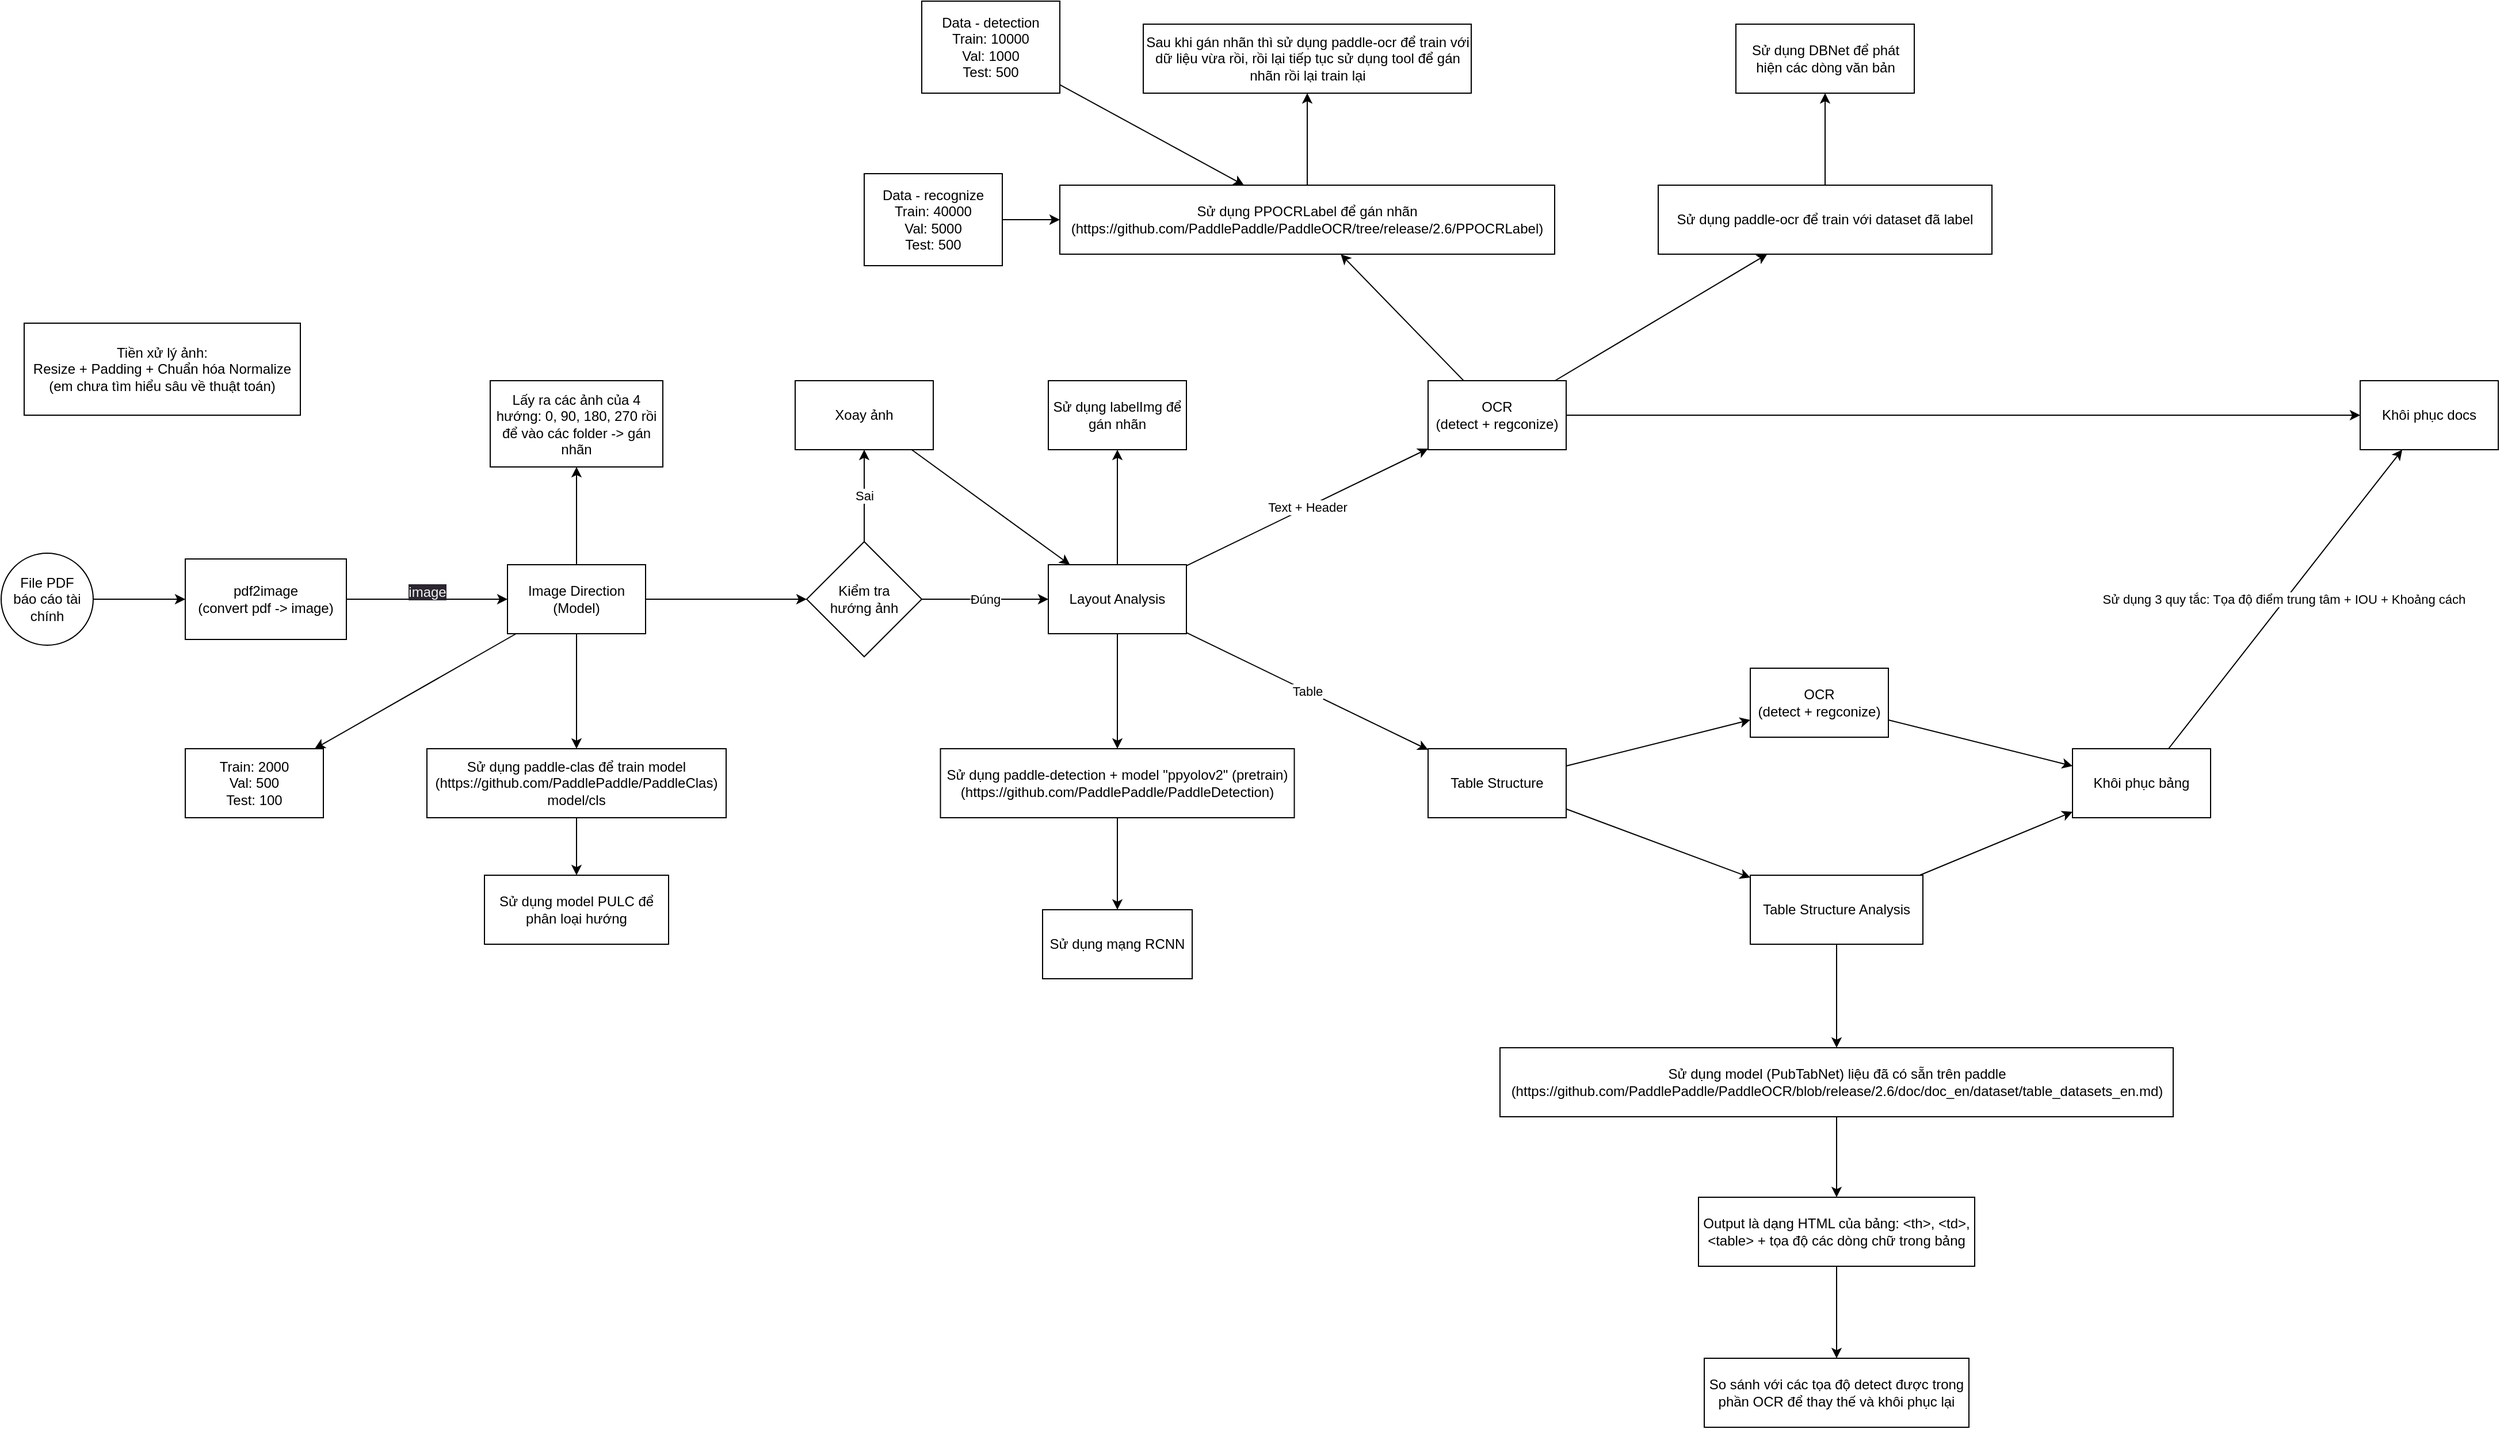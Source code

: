 <mxfile>
    <diagram id="akY1FRD0TtEy-9uE2H6J" name="Page-1">
        <mxGraphModel dx="954" dy="678" grid="1" gridSize="10" guides="1" tooltips="1" connect="1" arrows="1" fold="1" page="1" pageScale="1" pageWidth="4681" pageHeight="3300" math="0" shadow="0">
            <root>
                <mxCell id="0"/>
                <mxCell id="1" parent="0"/>
                <mxCell id="17" value="" style="edgeStyle=none;html=1;" parent="1" source="15" target="16" edge="1">
                    <mxGeometry relative="1" as="geometry"/>
                </mxCell>
                <mxCell id="15" value="File PDF&lt;br&gt;báo cáo tài chính" style="ellipse;whiteSpace=wrap;html=1;aspect=fixed;rounded=0;" parent="1" vertex="1">
                    <mxGeometry x="540" y="1480" width="80" height="80" as="geometry"/>
                </mxCell>
                <mxCell id="22" value="&#10;&lt;span style=&quot;color: rgb(240, 240, 240); font-family: Helvetica; font-size: 12px; font-style: normal; font-variant-ligatures: normal; font-variant-caps: normal; font-weight: 400; letter-spacing: normal; orphans: 2; text-align: center; text-indent: 0px; text-transform: none; widows: 2; word-spacing: 0px; -webkit-text-stroke-width: 0px; background-color: rgb(42, 37, 47); text-decoration-thickness: initial; text-decoration-style: initial; text-decoration-color: initial; float: none; display: inline !important;&quot;&gt;image&lt;/span&gt;&#10;&#10;" style="edgeStyle=none;html=1;" parent="1" source="16" target="21" edge="1">
                    <mxGeometry relative="1" as="geometry"/>
                </mxCell>
                <mxCell id="16" value="pdf2image&lt;br&gt;(convert pdf -&amp;gt; image)" style="whiteSpace=wrap;html=1;rounded=0;" parent="1" vertex="1">
                    <mxGeometry x="700" y="1485" width="140" height="70" as="geometry"/>
                </mxCell>
                <mxCell id="26" value="" style="edgeStyle=none;html=1;" parent="1" source="21" target="25" edge="1">
                    <mxGeometry relative="1" as="geometry"/>
                </mxCell>
                <mxCell id="33" value="" style="edgeStyle=none;html=1;" parent="1" source="21" target="32" edge="1">
                    <mxGeometry relative="1" as="geometry"/>
                </mxCell>
                <mxCell id="35" value="" style="edgeStyle=none;html=1;" parent="1" source="21" target="34" edge="1">
                    <mxGeometry relative="1" as="geometry"/>
                </mxCell>
                <mxCell id="36" style="edgeStyle=none;html=1;" parent="1" source="21" target="37" edge="1">
                    <mxGeometry relative="1" as="geometry">
                        <mxPoint x="820" y="1640" as="targetPoint"/>
                    </mxGeometry>
                </mxCell>
                <mxCell id="21" value="Image Direction&lt;br&gt;(Model)" style="whiteSpace=wrap;html=1;rounded=0;" parent="1" vertex="1">
                    <mxGeometry x="980" y="1490" width="120" height="60" as="geometry"/>
                </mxCell>
                <mxCell id="28" value="Đúng" style="edgeStyle=none;html=1;" parent="1" source="25" target="27" edge="1">
                    <mxGeometry relative="1" as="geometry"/>
                </mxCell>
                <mxCell id="30" value="Sai" style="edgeStyle=none;html=1;" parent="1" source="25" target="29" edge="1">
                    <mxGeometry relative="1" as="geometry"/>
                </mxCell>
                <mxCell id="25" value="Kiểm tra&lt;br&gt;hướng ảnh" style="rhombus;whiteSpace=wrap;html=1;rounded=0;" parent="1" vertex="1">
                    <mxGeometry x="1240" y="1470" width="100" height="100" as="geometry"/>
                </mxCell>
                <mxCell id="39" value="" style="edgeStyle=none;html=1;" parent="1" source="27" target="38" edge="1">
                    <mxGeometry relative="1" as="geometry"/>
                </mxCell>
                <mxCell id="41" value="" style="edgeStyle=none;html=1;" parent="1" source="27" target="40" edge="1">
                    <mxGeometry relative="1" as="geometry"/>
                </mxCell>
                <mxCell id="43" value="Text + Header" style="edgeStyle=none;html=1;" parent="1" source="27" target="42" edge="1">
                    <mxGeometry relative="1" as="geometry"/>
                </mxCell>
                <mxCell id="57" value="Table" style="edgeStyle=none;html=1;" parent="1" source="27" target="58" edge="1">
                    <mxGeometry relative="1" as="geometry">
                        <mxPoint x="1780" y="1640" as="targetPoint"/>
                    </mxGeometry>
                </mxCell>
                <mxCell id="27" value="Layout Analysis" style="whiteSpace=wrap;html=1;rounded=0;" parent="1" vertex="1">
                    <mxGeometry x="1450" y="1490" width="120" height="60" as="geometry"/>
                </mxCell>
                <mxCell id="31" style="edgeStyle=none;html=1;" parent="1" source="29" target="27" edge="1">
                    <mxGeometry relative="1" as="geometry"/>
                </mxCell>
                <mxCell id="29" value="Xoay ảnh" style="whiteSpace=wrap;html=1;rounded=0;" parent="1" vertex="1">
                    <mxGeometry x="1230" y="1330" width="120" height="60" as="geometry"/>
                </mxCell>
                <mxCell id="32" value="Lấy ra các ảnh của 4 hướng: 0, 90, 180, 270 rồi để vào các folder -&amp;gt; gán nhãn" style="whiteSpace=wrap;html=1;rounded=0;" parent="1" vertex="1">
                    <mxGeometry x="965" y="1330" width="150" height="75" as="geometry"/>
                </mxCell>
                <mxCell id="78" style="edgeStyle=none;html=1;" parent="1" source="34" target="79" edge="1">
                    <mxGeometry relative="1" as="geometry">
                        <mxPoint x="1040" y="1770" as="targetPoint"/>
                    </mxGeometry>
                </mxCell>
                <mxCell id="34" value="Sử dụng paddle-clas để train model&lt;br&gt;(https://github.com/PaddlePaddle/PaddleClas)&lt;br&gt;model/cls" style="whiteSpace=wrap;html=1;rounded=0;" parent="1" vertex="1">
                    <mxGeometry x="910" y="1650" width="260" height="60" as="geometry"/>
                </mxCell>
                <mxCell id="37" value="Train: 2000&lt;br&gt;Val: 500&lt;br&gt;Test: 100" style="rounded=0;whiteSpace=wrap;html=1;" parent="1" vertex="1">
                    <mxGeometry x="700" y="1650" width="120" height="60" as="geometry"/>
                </mxCell>
                <mxCell id="38" value="Sử dụng labelImg để gán nhãn" style="whiteSpace=wrap;html=1;rounded=0;" parent="1" vertex="1">
                    <mxGeometry x="1450" y="1330" width="120" height="60" as="geometry"/>
                </mxCell>
                <mxCell id="81" value="" style="edgeStyle=none;html=1;" parent="1" source="40" target="80" edge="1">
                    <mxGeometry relative="1" as="geometry"/>
                </mxCell>
                <mxCell id="40" value="Sử dụng paddle-detection + model &quot;ppyolov2&quot; (pretrain)&lt;br&gt;(https://github.com/PaddlePaddle/PaddleDetection)" style="whiteSpace=wrap;html=1;rounded=0;" parent="1" vertex="1">
                    <mxGeometry x="1356.25" y="1650" width="307.5" height="60" as="geometry"/>
                </mxCell>
                <mxCell id="45" value="" style="edgeStyle=none;html=1;" parent="1" source="42" target="44" edge="1">
                    <mxGeometry relative="1" as="geometry"/>
                </mxCell>
                <mxCell id="48" value="" style="edgeStyle=none;html=1;" parent="1" source="42" target="47" edge="1">
                    <mxGeometry relative="1" as="geometry"/>
                </mxCell>
                <mxCell id="68" style="edgeStyle=none;html=1;" parent="1" source="42" target="70" edge="1">
                    <mxGeometry relative="1" as="geometry">
                        <mxPoint x="2630" y="1460" as="targetPoint"/>
                    </mxGeometry>
                </mxCell>
                <mxCell id="42" value="OCR&lt;br&gt;(detect + regconize)" style="whiteSpace=wrap;html=1;rounded=0;" parent="1" vertex="1">
                    <mxGeometry x="1780" y="1330" width="120" height="60" as="geometry"/>
                </mxCell>
                <mxCell id="51" value="" style="edgeStyle=none;html=1;" parent="1" source="44" target="50" edge="1">
                    <mxGeometry relative="1" as="geometry"/>
                </mxCell>
                <mxCell id="44" value="Sử dụng PPOCRLabel để gán nhãn&lt;br&gt;(https://github.com/PaddlePaddle/PaddleOCR/tree/release/2.6/PPOCRLabel)" style="whiteSpace=wrap;html=1;rounded=0;" parent="1" vertex="1">
                    <mxGeometry x="1460" y="1160" width="430" height="60" as="geometry"/>
                </mxCell>
                <mxCell id="83" value="" style="edgeStyle=none;html=1;" parent="1" source="47" target="82" edge="1">
                    <mxGeometry relative="1" as="geometry"/>
                </mxCell>
                <mxCell id="47" value="Sử dụng paddle-ocr để train với dataset đã label" style="whiteSpace=wrap;html=1;rounded=0;" parent="1" vertex="1">
                    <mxGeometry x="1980" y="1160" width="290" height="60" as="geometry"/>
                </mxCell>
                <mxCell id="50" value="Sau khi gán nhãn thì sử dụng paddle-ocr để train với dữ liệu vừa rồi, rồi lại tiếp tục sử dụng tool để gán nhãn rồi lại train lại" style="whiteSpace=wrap;html=1;rounded=0;" parent="1" vertex="1">
                    <mxGeometry x="1532.5" y="1020" width="285" height="60" as="geometry"/>
                </mxCell>
                <mxCell id="54" style="edgeStyle=none;html=1;" parent="1" source="53" target="44" edge="1">
                    <mxGeometry relative="1" as="geometry"/>
                </mxCell>
                <mxCell id="53" value="Data - detection&lt;br&gt;Train: 10000&lt;br&gt;Val: 1000&lt;br&gt;Test: 500" style="whiteSpace=wrap;html=1;rounded=0;" parent="1" vertex="1">
                    <mxGeometry x="1340" y="1000" width="120" height="80" as="geometry"/>
                </mxCell>
                <mxCell id="56" style="edgeStyle=none;html=1;entryX=0;entryY=0.5;entryDx=0;entryDy=0;" parent="1" source="55" target="44" edge="1">
                    <mxGeometry relative="1" as="geometry"/>
                </mxCell>
                <mxCell id="55" value="Data - recognize&lt;br&gt;Train: 40000&lt;br&gt;Val: 5000&lt;br&gt;Test: 500" style="whiteSpace=wrap;html=1;rounded=0;" parent="1" vertex="1">
                    <mxGeometry x="1290" y="1150" width="120" height="80" as="geometry"/>
                </mxCell>
                <mxCell id="60" style="edgeStyle=none;html=1;" parent="1" source="58" target="61" edge="1">
                    <mxGeometry relative="1" as="geometry">
                        <mxPoint x="2020" y="1560" as="targetPoint"/>
                    </mxGeometry>
                </mxCell>
                <mxCell id="62" style="edgeStyle=none;html=1;" parent="1" source="58" target="63" edge="1">
                    <mxGeometry relative="1" as="geometry">
                        <mxPoint x="2060" y="1680" as="targetPoint"/>
                    </mxGeometry>
                </mxCell>
                <mxCell id="58" value="Table Structure" style="rounded=0;whiteSpace=wrap;html=1;" parent="1" vertex="1">
                    <mxGeometry x="1780" y="1650" width="120" height="60" as="geometry"/>
                </mxCell>
                <mxCell id="66" style="edgeStyle=none;html=1;" parent="1" source="61" target="67" edge="1">
                    <mxGeometry relative="1" as="geometry">
                        <mxPoint x="2300" y="1680" as="targetPoint"/>
                    </mxGeometry>
                </mxCell>
                <mxCell id="72" value="" style="edgeStyle=none;html=1;" parent="1" source="61" target="71" edge="1">
                    <mxGeometry relative="1" as="geometry"/>
                </mxCell>
                <mxCell id="61" value="Table Structure Analysis" style="rounded=0;whiteSpace=wrap;html=1;" parent="1" vertex="1">
                    <mxGeometry x="2060" y="1760" width="150" height="60" as="geometry"/>
                </mxCell>
                <mxCell id="65" style="edgeStyle=none;html=1;" parent="1" source="63" target="67" edge="1">
                    <mxGeometry relative="1" as="geometry">
                        <mxPoint x="2270" y="1700" as="targetPoint"/>
                    </mxGeometry>
                </mxCell>
                <mxCell id="63" value="OCR&lt;br&gt;(detect + regconize)" style="rounded=0;whiteSpace=wrap;html=1;" parent="1" vertex="1">
                    <mxGeometry x="2060" y="1580" width="120" height="60" as="geometry"/>
                </mxCell>
                <mxCell id="69" value="Sử dụng 3 quy tắc: Tọa độ điểm trung tâm + IOU + Khoảng cách&amp;nbsp;" style="edgeStyle=none;html=1;" parent="1" source="67" target="70" edge="1">
                    <mxGeometry relative="1" as="geometry">
                        <mxPoint x="2630" y="1470" as="targetPoint"/>
                    </mxGeometry>
                </mxCell>
                <mxCell id="67" value="Khôi phục bảng" style="rounded=0;whiteSpace=wrap;html=1;" parent="1" vertex="1">
                    <mxGeometry x="2340" y="1650" width="120" height="60" as="geometry"/>
                </mxCell>
                <mxCell id="70" value="Khôi phục docs" style="rounded=0;whiteSpace=wrap;html=1;" parent="1" vertex="1">
                    <mxGeometry x="2590" y="1330" width="120" height="60" as="geometry"/>
                </mxCell>
                <mxCell id="74" value="" style="edgeStyle=none;html=1;" parent="1" source="71" target="73" edge="1">
                    <mxGeometry relative="1" as="geometry"/>
                </mxCell>
                <mxCell id="71" value="Sử dụng model (PubTabNet) liệu đã có sẵn trên paddle&lt;br&gt;(https://github.com/PaddlePaddle/PaddleOCR/blob/release/2.6/doc/doc_en/dataset/table_datasets_en.md)" style="whiteSpace=wrap;html=1;rounded=0;" parent="1" vertex="1">
                    <mxGeometry x="1842.5" y="1910" width="585" height="60" as="geometry"/>
                </mxCell>
                <mxCell id="76" value="" style="edgeStyle=none;html=1;" parent="1" source="73" target="75" edge="1">
                    <mxGeometry relative="1" as="geometry"/>
                </mxCell>
                <mxCell id="73" value="Output là dạng HTML của bảng: &amp;lt;th&amp;gt;, &amp;lt;td&amp;gt;, &amp;lt;table&amp;gt; + tọa độ các dòng chữ trong bảng" style="whiteSpace=wrap;html=1;rounded=0;" parent="1" vertex="1">
                    <mxGeometry x="2015" y="2040" width="240" height="60" as="geometry"/>
                </mxCell>
                <mxCell id="75" value="So sánh với các tọa độ detect được trong phần OCR để thay thế và khôi phục lại" style="whiteSpace=wrap;html=1;rounded=0;" parent="1" vertex="1">
                    <mxGeometry x="2020" y="2180" width="230" height="60" as="geometry"/>
                </mxCell>
                <mxCell id="77" value="Tiền xử lý ảnh:&lt;br&gt;Resize + Padding + Chuẩn hóa Normalize (em chưa tìm hiểu sâu về thuật toán)" style="rounded=0;whiteSpace=wrap;html=1;" parent="1" vertex="1">
                    <mxGeometry x="560" y="1280" width="240" height="80" as="geometry"/>
                </mxCell>
                <mxCell id="79" value="Sử dụng model PULC để phân loại hướng" style="rounded=0;whiteSpace=wrap;html=1;" parent="1" vertex="1">
                    <mxGeometry x="960" y="1760" width="160" height="60" as="geometry"/>
                </mxCell>
                <mxCell id="80" value="Sử dụng mạng RCNN" style="whiteSpace=wrap;html=1;rounded=0;" parent="1" vertex="1">
                    <mxGeometry x="1445" y="1790" width="130" height="60" as="geometry"/>
                </mxCell>
                <mxCell id="82" value="Sử dụng DBNet để phát hiện các dòng văn bản" style="whiteSpace=wrap;html=1;rounded=0;" parent="1" vertex="1">
                    <mxGeometry x="2047.5" y="1020" width="155" height="60" as="geometry"/>
                </mxCell>
            </root>
        </mxGraphModel>
    </diagram>
</mxfile>